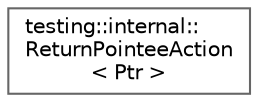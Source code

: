 digraph "Graphical Class Hierarchy"
{
 // LATEX_PDF_SIZE
  bgcolor="transparent";
  edge [fontname=Helvetica,fontsize=10,labelfontname=Helvetica,labelfontsize=10];
  node [fontname=Helvetica,fontsize=10,shape=box,height=0.2,width=0.4];
  rankdir="LR";
  Node0 [id="Node000000",label="testing::internal::\lReturnPointeeAction\l\< Ptr \>",height=0.2,width=0.4,color="grey40", fillcolor="white", style="filled",URL="$structtesting_1_1internal_1_1_return_pointee_action.html",tooltip=" "];
}

